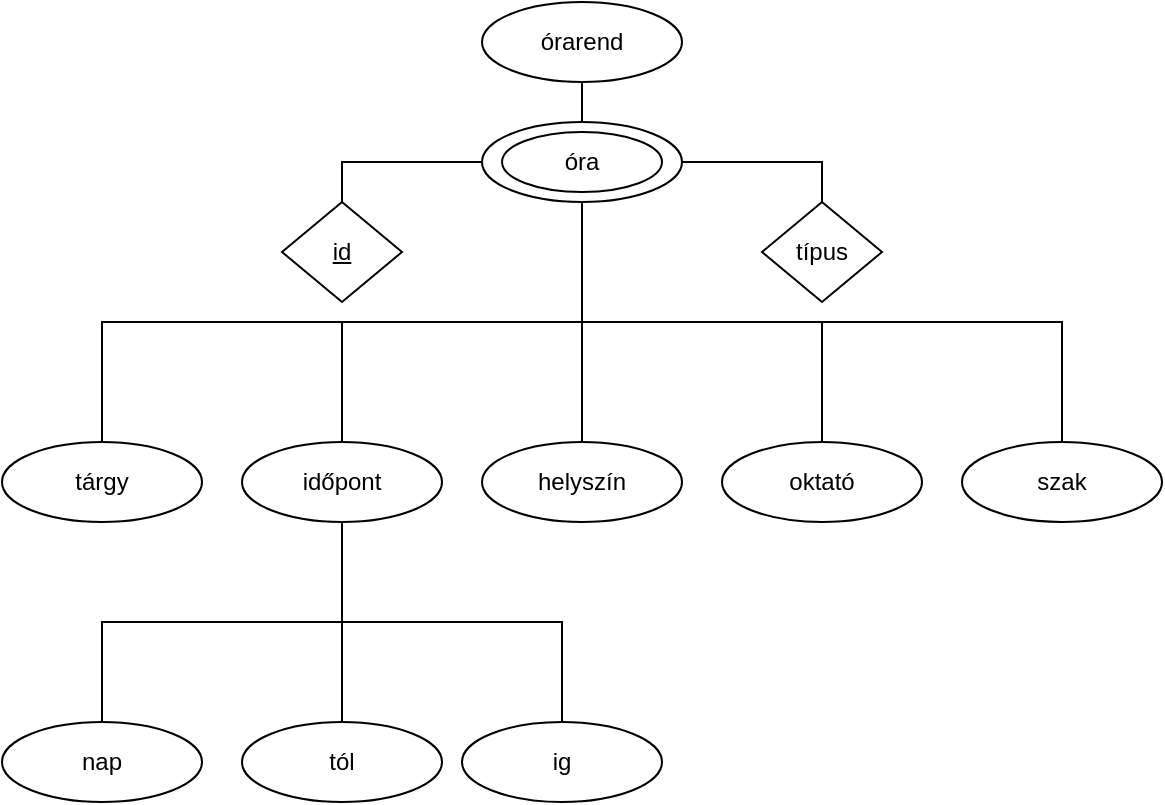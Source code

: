 <mxfile version="22.0.0" type="github">
  <diagram name="1 oldal" id="dsPPdg9NxEzFtqGpDTDF">
    <mxGraphModel dx="1431" dy="790" grid="1" gridSize="10" guides="1" tooltips="1" connect="1" arrows="1" fold="1" page="1" pageScale="1" pageWidth="827" pageHeight="1169" math="0" shadow="0">
      <root>
        <mxCell id="0" />
        <mxCell id="1" parent="0" />
        <mxCell id="8rHlOkjENi1ur10mqcuP-13" style="edgeStyle=orthogonalEdgeStyle;rounded=0;orthogonalLoop=1;jettySize=auto;html=1;exitX=0.5;exitY=1;exitDx=0;exitDy=0;entryX=0.5;entryY=0;entryDx=0;entryDy=0;endArrow=none;endFill=0;" edge="1" parent="1" source="8rHlOkjENi1ur10mqcuP-1" target="8rHlOkjENi1ur10mqcuP-2">
          <mxGeometry relative="1" as="geometry" />
        </mxCell>
        <mxCell id="8rHlOkjENi1ur10mqcuP-1" value="órarend" style="ellipse;whiteSpace=wrap;html=1;" vertex="1" parent="1">
          <mxGeometry x="370" y="80" width="100" height="40" as="geometry" />
        </mxCell>
        <mxCell id="8rHlOkjENi1ur10mqcuP-14" style="edgeStyle=orthogonalEdgeStyle;rounded=0;orthogonalLoop=1;jettySize=auto;html=1;exitX=0.5;exitY=1;exitDx=0;exitDy=0;entryX=0.5;entryY=0;entryDx=0;entryDy=0;endArrow=none;endFill=0;" edge="1" parent="1" source="8rHlOkjENi1ur10mqcuP-2" target="8rHlOkjENi1ur10mqcuP-3">
          <mxGeometry relative="1" as="geometry" />
        </mxCell>
        <mxCell id="8rHlOkjENi1ur10mqcuP-15" style="edgeStyle=orthogonalEdgeStyle;rounded=0;orthogonalLoop=1;jettySize=auto;html=1;exitX=0.5;exitY=1;exitDx=0;exitDy=0;entryX=0.5;entryY=0;entryDx=0;entryDy=0;endArrow=none;endFill=0;" edge="1" parent="1" source="8rHlOkjENi1ur10mqcuP-2" target="8rHlOkjENi1ur10mqcuP-4">
          <mxGeometry relative="1" as="geometry" />
        </mxCell>
        <mxCell id="8rHlOkjENi1ur10mqcuP-16" style="edgeStyle=orthogonalEdgeStyle;rounded=0;orthogonalLoop=1;jettySize=auto;html=1;exitX=0.5;exitY=1;exitDx=0;exitDy=0;entryX=0.5;entryY=0;entryDx=0;entryDy=0;endArrow=none;endFill=0;" edge="1" parent="1" source="8rHlOkjENi1ur10mqcuP-2" target="8rHlOkjENi1ur10mqcuP-5">
          <mxGeometry relative="1" as="geometry" />
        </mxCell>
        <mxCell id="8rHlOkjENi1ur10mqcuP-17" style="edgeStyle=orthogonalEdgeStyle;rounded=0;orthogonalLoop=1;jettySize=auto;html=1;exitX=0.5;exitY=1;exitDx=0;exitDy=0;entryX=0.5;entryY=0;entryDx=0;entryDy=0;endArrow=none;endFill=0;" edge="1" parent="1" source="8rHlOkjENi1ur10mqcuP-2" target="8rHlOkjENi1ur10mqcuP-6">
          <mxGeometry relative="1" as="geometry" />
        </mxCell>
        <mxCell id="8rHlOkjENi1ur10mqcuP-3" value="tárgy" style="ellipse;whiteSpace=wrap;html=1;" vertex="1" parent="1">
          <mxGeometry x="130" y="300" width="100" height="40" as="geometry" />
        </mxCell>
        <mxCell id="8rHlOkjENi1ur10mqcuP-18" style="edgeStyle=orthogonalEdgeStyle;rounded=0;orthogonalLoop=1;jettySize=auto;html=1;exitX=0.5;exitY=1;exitDx=0;exitDy=0;entryX=0.5;entryY=0;entryDx=0;entryDy=0;endArrow=none;endFill=0;" edge="1" parent="1" source="8rHlOkjENi1ur10mqcuP-4" target="8rHlOkjENi1ur10mqcuP-9">
          <mxGeometry relative="1" as="geometry" />
        </mxCell>
        <mxCell id="8rHlOkjENi1ur10mqcuP-19" style="edgeStyle=orthogonalEdgeStyle;rounded=0;orthogonalLoop=1;jettySize=auto;html=1;exitX=0.5;exitY=1;exitDx=0;exitDy=0;entryX=0.5;entryY=0;entryDx=0;entryDy=0;endArrow=none;endFill=0;" edge="1" parent="1" source="8rHlOkjENi1ur10mqcuP-4" target="8rHlOkjENi1ur10mqcuP-10">
          <mxGeometry relative="1" as="geometry" />
        </mxCell>
        <mxCell id="8rHlOkjENi1ur10mqcuP-20" style="edgeStyle=orthogonalEdgeStyle;rounded=0;orthogonalLoop=1;jettySize=auto;html=1;exitX=0.5;exitY=1;exitDx=0;exitDy=0;entryX=0.5;entryY=0;entryDx=0;entryDy=0;endArrow=none;endFill=0;" edge="1" parent="1" source="8rHlOkjENi1ur10mqcuP-4" target="8rHlOkjENi1ur10mqcuP-11">
          <mxGeometry relative="1" as="geometry" />
        </mxCell>
        <mxCell id="8rHlOkjENi1ur10mqcuP-4" value="időpont" style="ellipse;whiteSpace=wrap;html=1;" vertex="1" parent="1">
          <mxGeometry x="250" y="300" width="100" height="40" as="geometry" />
        </mxCell>
        <mxCell id="8rHlOkjENi1ur10mqcuP-5" value="helyszín" style="ellipse;whiteSpace=wrap;html=1;" vertex="1" parent="1">
          <mxGeometry x="370" y="300" width="100" height="40" as="geometry" />
        </mxCell>
        <mxCell id="8rHlOkjENi1ur10mqcuP-6" value="oktató" style="ellipse;whiteSpace=wrap;html=1;" vertex="1" parent="1">
          <mxGeometry x="490" y="300" width="100" height="40" as="geometry" />
        </mxCell>
        <mxCell id="8rHlOkjENi1ur10mqcuP-7" value="szak" style="ellipse;whiteSpace=wrap;html=1;" vertex="1" parent="1">
          <mxGeometry x="610" y="300" width="100" height="40" as="geometry" />
        </mxCell>
        <mxCell id="8rHlOkjENi1ur10mqcuP-9" value="nap" style="ellipse;whiteSpace=wrap;html=1;" vertex="1" parent="1">
          <mxGeometry x="130" y="440" width="100" height="40" as="geometry" />
        </mxCell>
        <mxCell id="8rHlOkjENi1ur10mqcuP-10" value="tól" style="ellipse;whiteSpace=wrap;html=1;" vertex="1" parent="1">
          <mxGeometry x="250" y="440" width="100" height="40" as="geometry" />
        </mxCell>
        <mxCell id="8rHlOkjENi1ur10mqcuP-11" value="ig" style="ellipse;whiteSpace=wrap;html=1;" vertex="1" parent="1">
          <mxGeometry x="360" y="440" width="100" height="40" as="geometry" />
        </mxCell>
        <mxCell id="8rHlOkjENi1ur10mqcuP-22" style="edgeStyle=orthogonalEdgeStyle;rounded=0;orthogonalLoop=1;jettySize=auto;html=1;exitX=0.5;exitY=1;exitDx=0;exitDy=0;entryX=0.5;entryY=0;entryDx=0;entryDy=0;endArrow=none;endFill=0;" edge="1" parent="1" source="8rHlOkjENi1ur10mqcuP-2" target="8rHlOkjENi1ur10mqcuP-7">
          <mxGeometry relative="1" as="geometry" />
        </mxCell>
        <mxCell id="8rHlOkjENi1ur10mqcuP-25" value="" style="group" vertex="1" connectable="0" parent="1">
          <mxGeometry x="370" y="140" width="100" height="40" as="geometry" />
        </mxCell>
        <mxCell id="8rHlOkjENi1ur10mqcuP-2" value="" style="ellipse;whiteSpace=wrap;html=1;gradientColor=none;perimeterSpacing=0;fillColor=default;" vertex="1" parent="8rHlOkjENi1ur10mqcuP-25">
          <mxGeometry width="100" height="40" as="geometry" />
        </mxCell>
        <mxCell id="8rHlOkjENi1ur10mqcuP-23" value="óra" style="ellipse;whiteSpace=wrap;html=1;" vertex="1" parent="8rHlOkjENi1ur10mqcuP-25">
          <mxGeometry x="10" y="5" width="80" height="30" as="geometry" />
        </mxCell>
        <mxCell id="8rHlOkjENi1ur10mqcuP-26" value="&lt;u&gt;id&lt;/u&gt;" style="rhombus;whiteSpace=wrap;html=1;" vertex="1" parent="1">
          <mxGeometry x="270" y="180" width="60" height="50" as="geometry" />
        </mxCell>
        <mxCell id="8rHlOkjENi1ur10mqcuP-27" value="típus" style="rhombus;whiteSpace=wrap;html=1;" vertex="1" parent="1">
          <mxGeometry x="510" y="180" width="60" height="50" as="geometry" />
        </mxCell>
        <mxCell id="8rHlOkjENi1ur10mqcuP-28" style="edgeStyle=orthogonalEdgeStyle;rounded=0;orthogonalLoop=1;jettySize=auto;html=1;exitX=1;exitY=0.5;exitDx=0;exitDy=0;entryX=0.5;entryY=0;entryDx=0;entryDy=0;endArrow=none;endFill=0;" edge="1" parent="1" source="8rHlOkjENi1ur10mqcuP-2" target="8rHlOkjENi1ur10mqcuP-27">
          <mxGeometry relative="1" as="geometry" />
        </mxCell>
        <mxCell id="8rHlOkjENi1ur10mqcuP-30" style="edgeStyle=orthogonalEdgeStyle;rounded=0;orthogonalLoop=1;jettySize=auto;html=1;exitX=0;exitY=0.5;exitDx=0;exitDy=0;entryX=0.5;entryY=0;entryDx=0;entryDy=0;endArrow=none;endFill=0;" edge="1" parent="1" source="8rHlOkjENi1ur10mqcuP-2" target="8rHlOkjENi1ur10mqcuP-26">
          <mxGeometry relative="1" as="geometry" />
        </mxCell>
      </root>
    </mxGraphModel>
  </diagram>
</mxfile>
